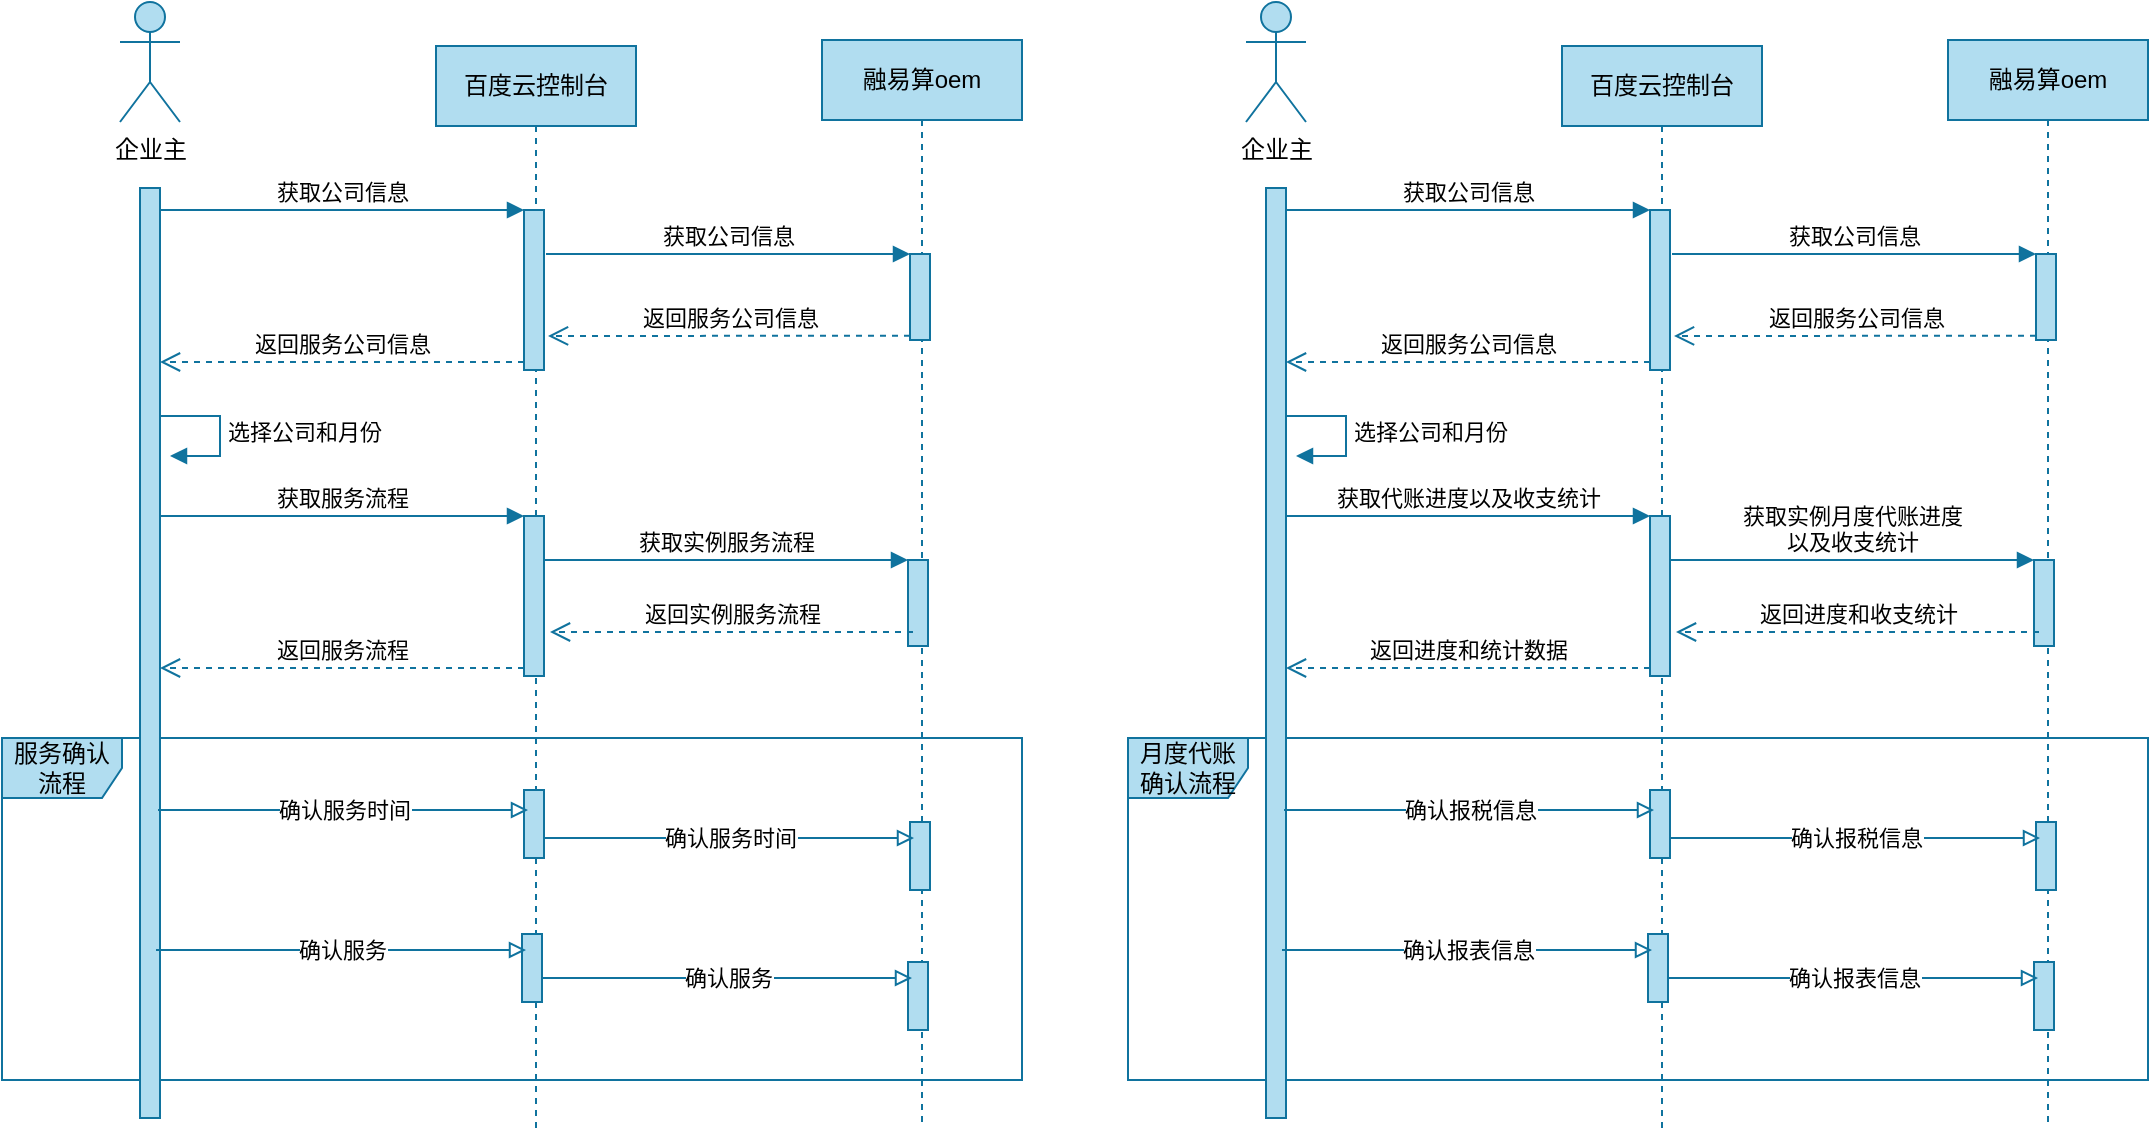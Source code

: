 <mxfile version="14.5.0" type="github">
  <diagram id="pdiUcYmV41l5lF85I3fY" name="第 1 页">
    <mxGraphModel dx="2435" dy="1243" grid="0" gridSize="10" guides="1" tooltips="1" connect="1" arrows="1" fold="1" page="0" pageScale="1" pageWidth="827" pageHeight="1169" math="0" shadow="0">
      <root>
        <mxCell id="0" />
        <mxCell id="1" parent="0" />
        <mxCell id="1grWuq6EI6ZFpnW52qJH-55" value="服务确认流程" style="shape=umlFrame;whiteSpace=wrap;html=1;fillColor=#b1ddf0;strokeColor=#10739e;" vertex="1" parent="1">
          <mxGeometry x="-756" y="159" width="510" height="171" as="geometry" />
        </mxCell>
        <mxCell id="1grWuq6EI6ZFpnW52qJH-82" value="月度代账确认流程" style="shape=umlFrame;whiteSpace=wrap;html=1;fillColor=#b1ddf0;strokeColor=#10739e;" vertex="1" parent="1">
          <mxGeometry x="-193" y="159" width="510" height="171" as="geometry" />
        </mxCell>
        <mxCell id="1grWuq6EI6ZFpnW52qJH-1" value="&lt;font color=&quot;#000000&quot;&gt;百度云控制台&lt;br&gt;&lt;/font&gt;" style="shape=umlLifeline;perimeter=lifelinePerimeter;whiteSpace=wrap;html=1;container=1;collapsible=0;recursiveResize=0;outlineConnect=0;fillColor=#b1ddf0;strokeColor=#10739e;" vertex="1" parent="1">
          <mxGeometry x="-539" y="-187" width="100" height="543" as="geometry" />
        </mxCell>
        <mxCell id="1grWuq6EI6ZFpnW52qJH-29" value="" style="html=1;points=[];perimeter=orthogonalPerimeter;fillColor=#b1ddf0;strokeColor=#10739e;" vertex="1" parent="1grWuq6EI6ZFpnW52qJH-1">
          <mxGeometry x="44" y="82" width="10" height="80" as="geometry" />
        </mxCell>
        <mxCell id="1grWuq6EI6ZFpnW52qJH-47" value="" style="html=1;points=[];perimeter=orthogonalPerimeter;fillColor=#b1ddf0;strokeColor=#10739e;" vertex="1" parent="1grWuq6EI6ZFpnW52qJH-1">
          <mxGeometry x="44" y="235" width="10" height="80" as="geometry" />
        </mxCell>
        <mxCell id="1grWuq6EI6ZFpnW52qJH-48" value="获取服务流程" style="html=1;verticalAlign=bottom;endArrow=block;entryX=0;entryY=0;fillColor=#b1ddf0;strokeColor=#10739e;" edge="1" parent="1grWuq6EI6ZFpnW52qJH-1" target="1grWuq6EI6ZFpnW52qJH-47">
          <mxGeometry relative="1" as="geometry">
            <mxPoint x="-138" y="235" as="sourcePoint" />
          </mxGeometry>
        </mxCell>
        <mxCell id="1grWuq6EI6ZFpnW52qJH-49" value="返回服务流程" style="html=1;verticalAlign=bottom;endArrow=open;dashed=1;endSize=8;exitX=0;exitY=0.95;fillColor=#b1ddf0;strokeColor=#10739e;" edge="1" parent="1grWuq6EI6ZFpnW52qJH-1" source="1grWuq6EI6ZFpnW52qJH-47">
          <mxGeometry relative="1" as="geometry">
            <mxPoint x="-138" y="311" as="targetPoint" />
          </mxGeometry>
        </mxCell>
        <mxCell id="1grWuq6EI6ZFpnW52qJH-14" value="" style="html=1;points=[];perimeter=orthogonalPerimeter;fillColor=#b1ddf0;strokeColor=#10739e;" vertex="1" parent="1grWuq6EI6ZFpnW52qJH-1">
          <mxGeometry x="44" y="372" width="10" height="34" as="geometry" />
        </mxCell>
        <mxCell id="1grWuq6EI6ZFpnW52qJH-3" value="企业主&lt;br&gt;" style="shape=umlActor;verticalLabelPosition=bottom;verticalAlign=top;html=1;fillColor=#b1ddf0;strokeColor=#10739e;" vertex="1" parent="1">
          <mxGeometry x="-697" y="-209" width="30" height="60" as="geometry" />
        </mxCell>
        <mxCell id="1grWuq6EI6ZFpnW52qJH-4" value="" style="html=1;points=[];perimeter=orthogonalPerimeter;fillColor=#b1ddf0;strokeColor=#10739e;" vertex="1" parent="1">
          <mxGeometry x="-687" y="-116" width="10" height="465" as="geometry" />
        </mxCell>
        <mxCell id="1grWuq6EI6ZFpnW52qJH-11" value="融易算oem" style="shape=umlLifeline;perimeter=lifelinePerimeter;whiteSpace=wrap;html=1;container=1;collapsible=0;recursiveResize=0;outlineConnect=0;fillColor=#b1ddf0;strokeColor=#10739e;" vertex="1" parent="1">
          <mxGeometry x="-346" y="-190" width="100" height="543" as="geometry" />
        </mxCell>
        <mxCell id="1grWuq6EI6ZFpnW52qJH-32" value="" style="html=1;points=[];perimeter=orthogonalPerimeter;fillColor=#b1ddf0;strokeColor=#10739e;" vertex="1" parent="1grWuq6EI6ZFpnW52qJH-11">
          <mxGeometry x="44" y="107" width="10" height="43" as="geometry" />
        </mxCell>
        <mxCell id="1grWuq6EI6ZFpnW52qJH-33" value="获取公司信息" style="html=1;verticalAlign=bottom;endArrow=block;entryX=0;entryY=0;fillColor=#b1ddf0;strokeColor=#10739e;" edge="1" parent="1grWuq6EI6ZFpnW52qJH-11" target="1grWuq6EI6ZFpnW52qJH-32">
          <mxGeometry relative="1" as="geometry">
            <mxPoint x="-138" y="107" as="sourcePoint" />
          </mxGeometry>
        </mxCell>
        <mxCell id="1grWuq6EI6ZFpnW52qJH-15" value="确认服务时间" style="endArrow=block;endFill=0;html=1;fillColor=#b1ddf0;strokeColor=#10739e;" edge="1" parent="1grWuq6EI6ZFpnW52qJH-11">
          <mxGeometry width="160" relative="1" as="geometry">
            <mxPoint x="-332" y="385" as="sourcePoint" />
            <mxPoint x="-147" y="385" as="targetPoint" />
            <Array as="points">
              <mxPoint x="-147" y="385" />
            </Array>
          </mxGeometry>
        </mxCell>
        <mxCell id="1grWuq6EI6ZFpnW52qJH-17" value="" style="html=1;points=[];perimeter=orthogonalPerimeter;fillColor=#b1ddf0;strokeColor=#10739e;" vertex="1" parent="1grWuq6EI6ZFpnW52qJH-11">
          <mxGeometry x="44" y="391" width="10" height="34" as="geometry" />
        </mxCell>
        <mxCell id="1grWuq6EI6ZFpnW52qJH-18" value="确认服务时间" style="endArrow=block;endFill=0;html=1;fillColor=#b1ddf0;strokeColor=#10739e;" edge="1" parent="1grWuq6EI6ZFpnW52qJH-11">
          <mxGeometry width="160" relative="1" as="geometry">
            <mxPoint x="-139" y="399" as="sourcePoint" />
            <mxPoint x="46" y="399" as="targetPoint" />
            <Array as="points">
              <mxPoint x="46" y="399" />
            </Array>
          </mxGeometry>
        </mxCell>
        <mxCell id="1grWuq6EI6ZFpnW52qJH-25" value="" style="html=1;points=[];perimeter=orthogonalPerimeter;fillColor=#b1ddf0;strokeColor=#10739e;" vertex="1" parent="1grWuq6EI6ZFpnW52qJH-11">
          <mxGeometry x="-150" y="447" width="10" height="34" as="geometry" />
        </mxCell>
        <mxCell id="1grWuq6EI6ZFpnW52qJH-26" value="确认服务" style="endArrow=block;endFill=0;html=1;fillColor=#b1ddf0;strokeColor=#10739e;" edge="1" parent="1grWuq6EI6ZFpnW52qJH-11">
          <mxGeometry width="160" relative="1" as="geometry">
            <mxPoint x="-333" y="455" as="sourcePoint" />
            <mxPoint x="-148" y="455" as="targetPoint" />
            <Array as="points">
              <mxPoint x="-148" y="455" />
            </Array>
          </mxGeometry>
        </mxCell>
        <mxCell id="1grWuq6EI6ZFpnW52qJH-27" value="" style="html=1;points=[];perimeter=orthogonalPerimeter;fillColor=#b1ddf0;strokeColor=#10739e;" vertex="1" parent="1grWuq6EI6ZFpnW52qJH-11">
          <mxGeometry x="43" y="461" width="10" height="34" as="geometry" />
        </mxCell>
        <mxCell id="1grWuq6EI6ZFpnW52qJH-28" value="确认服务" style="endArrow=block;endFill=0;html=1;fillColor=#b1ddf0;strokeColor=#10739e;" edge="1" parent="1grWuq6EI6ZFpnW52qJH-11">
          <mxGeometry width="160" relative="1" as="geometry">
            <mxPoint x="-140" y="469" as="sourcePoint" />
            <mxPoint x="45" y="469" as="targetPoint" />
            <Array as="points">
              <mxPoint x="45" y="469" />
            </Array>
          </mxGeometry>
        </mxCell>
        <mxCell id="1grWuq6EI6ZFpnW52qJH-50" value="" style="html=1;points=[];perimeter=orthogonalPerimeter;fillColor=#b1ddf0;strokeColor=#10739e;" vertex="1" parent="1grWuq6EI6ZFpnW52qJH-11">
          <mxGeometry x="43" y="260" width="10" height="43" as="geometry" />
        </mxCell>
        <mxCell id="1grWuq6EI6ZFpnW52qJH-51" value="获取实例服务流程" style="html=1;verticalAlign=bottom;endArrow=block;entryX=0;entryY=0;fillColor=#b1ddf0;strokeColor=#10739e;" edge="1" parent="1grWuq6EI6ZFpnW52qJH-11" target="1grWuq6EI6ZFpnW52qJH-50">
          <mxGeometry relative="1" as="geometry">
            <mxPoint x="-139" y="260" as="sourcePoint" />
          </mxGeometry>
        </mxCell>
        <mxCell id="1grWuq6EI6ZFpnW52qJH-20" value="选择公司和月份" style="edgeStyle=orthogonalEdgeStyle;html=1;align=left;spacingLeft=2;endArrow=block;rounded=0;entryX=1;entryY=0;fillColor=#b1ddf0;strokeColor=#10739e;" edge="1" parent="1">
          <mxGeometry relative="1" as="geometry">
            <mxPoint x="-677" y="-2" as="sourcePoint" />
            <Array as="points">
              <mxPoint x="-647" y="-2" />
            </Array>
            <mxPoint x="-672" y="18" as="targetPoint" />
          </mxGeometry>
        </mxCell>
        <mxCell id="1grWuq6EI6ZFpnW52qJH-30" value="获取公司信息" style="html=1;verticalAlign=bottom;endArrow=block;entryX=0;entryY=0;fillColor=#b1ddf0;strokeColor=#10739e;" edge="1" target="1grWuq6EI6ZFpnW52qJH-29" parent="1" source="1grWuq6EI6ZFpnW52qJH-4">
          <mxGeometry relative="1" as="geometry">
            <mxPoint x="-565" y="-105" as="sourcePoint" />
          </mxGeometry>
        </mxCell>
        <mxCell id="1grWuq6EI6ZFpnW52qJH-31" value="返回服务公司信息" style="html=1;verticalAlign=bottom;endArrow=open;dashed=1;endSize=8;exitX=0;exitY=0.95;fillColor=#b1ddf0;strokeColor=#10739e;" edge="1" source="1grWuq6EI6ZFpnW52qJH-29" parent="1" target="1grWuq6EI6ZFpnW52qJH-4">
          <mxGeometry relative="1" as="geometry">
            <mxPoint x="-565" y="-29" as="targetPoint" />
          </mxGeometry>
        </mxCell>
        <mxCell id="1grWuq6EI6ZFpnW52qJH-34" value="返回服务公司信息" style="html=1;verticalAlign=bottom;endArrow=open;dashed=1;endSize=8;exitX=0;exitY=0.95;fillColor=#b1ddf0;strokeColor=#10739e;" edge="1" parent="1" source="1grWuq6EI6ZFpnW52qJH-32">
          <mxGeometry relative="1" as="geometry">
            <mxPoint x="-483" y="-42" as="targetPoint" />
          </mxGeometry>
        </mxCell>
        <mxCell id="1grWuq6EI6ZFpnW52qJH-52" value="返回实例服务流程" style="html=1;verticalAlign=bottom;endArrow=open;dashed=1;endSize=8;exitX=0;exitY=0.95;fillColor=#b1ddf0;strokeColor=#10739e;" edge="1" parent="1">
          <mxGeometry relative="1" as="geometry">
            <mxPoint x="-482" y="106" as="targetPoint" />
            <mxPoint x="-300.5" y="106.0" as="sourcePoint" />
          </mxGeometry>
        </mxCell>
        <mxCell id="1grWuq6EI6ZFpnW52qJH-57" value="&lt;font color=&quot;#000000&quot;&gt;百度云控制台&lt;br&gt;&lt;/font&gt;" style="shape=umlLifeline;perimeter=lifelinePerimeter;whiteSpace=wrap;html=1;container=1;collapsible=0;recursiveResize=0;outlineConnect=0;fillColor=#b1ddf0;strokeColor=#10739e;" vertex="1" parent="1">
          <mxGeometry x="24" y="-187" width="100" height="543" as="geometry" />
        </mxCell>
        <mxCell id="1grWuq6EI6ZFpnW52qJH-58" value="" style="html=1;points=[];perimeter=orthogonalPerimeter;fillColor=#b1ddf0;strokeColor=#10739e;" vertex="1" parent="1grWuq6EI6ZFpnW52qJH-57">
          <mxGeometry x="44" y="82" width="10" height="80" as="geometry" />
        </mxCell>
        <mxCell id="1grWuq6EI6ZFpnW52qJH-59" value="" style="html=1;points=[];perimeter=orthogonalPerimeter;fillColor=#b1ddf0;strokeColor=#10739e;" vertex="1" parent="1grWuq6EI6ZFpnW52qJH-57">
          <mxGeometry x="44" y="235" width="10" height="80" as="geometry" />
        </mxCell>
        <mxCell id="1grWuq6EI6ZFpnW52qJH-60" value="&lt;br&gt;获取代账进度以及收支统计" style="html=1;verticalAlign=bottom;endArrow=block;entryX=0;entryY=0;fillColor=#b1ddf0;strokeColor=#10739e;" edge="1" parent="1grWuq6EI6ZFpnW52qJH-57" target="1grWuq6EI6ZFpnW52qJH-59">
          <mxGeometry relative="1" as="geometry">
            <mxPoint x="-138" y="235" as="sourcePoint" />
          </mxGeometry>
        </mxCell>
        <mxCell id="1grWuq6EI6ZFpnW52qJH-61" value="返回进度和统计数据" style="html=1;verticalAlign=bottom;endArrow=open;dashed=1;endSize=8;exitX=0;exitY=0.95;fillColor=#b1ddf0;strokeColor=#10739e;" edge="1" parent="1grWuq6EI6ZFpnW52qJH-57" source="1grWuq6EI6ZFpnW52qJH-59">
          <mxGeometry relative="1" as="geometry">
            <mxPoint x="-138" y="311" as="targetPoint" />
          </mxGeometry>
        </mxCell>
        <mxCell id="1grWuq6EI6ZFpnW52qJH-62" value="" style="html=1;points=[];perimeter=orthogonalPerimeter;fillColor=#b1ddf0;strokeColor=#10739e;" vertex="1" parent="1grWuq6EI6ZFpnW52qJH-57">
          <mxGeometry x="44" y="372" width="10" height="34" as="geometry" />
        </mxCell>
        <mxCell id="1grWuq6EI6ZFpnW52qJH-63" value="企业主&lt;br&gt;" style="shape=umlActor;verticalLabelPosition=bottom;verticalAlign=top;html=1;fillColor=#b1ddf0;strokeColor=#10739e;" vertex="1" parent="1">
          <mxGeometry x="-134" y="-209" width="30" height="60" as="geometry" />
        </mxCell>
        <mxCell id="1grWuq6EI6ZFpnW52qJH-64" value="" style="html=1;points=[];perimeter=orthogonalPerimeter;fillColor=#b1ddf0;strokeColor=#10739e;" vertex="1" parent="1">
          <mxGeometry x="-124" y="-116" width="10" height="465" as="geometry" />
        </mxCell>
        <mxCell id="1grWuq6EI6ZFpnW52qJH-65" value="融易算oem" style="shape=umlLifeline;perimeter=lifelinePerimeter;whiteSpace=wrap;html=1;container=1;collapsible=0;recursiveResize=0;outlineConnect=0;fillColor=#b1ddf0;strokeColor=#10739e;" vertex="1" parent="1">
          <mxGeometry x="217" y="-190" width="100" height="543" as="geometry" />
        </mxCell>
        <mxCell id="1grWuq6EI6ZFpnW52qJH-66" value="" style="html=1;points=[];perimeter=orthogonalPerimeter;fillColor=#b1ddf0;strokeColor=#10739e;" vertex="1" parent="1grWuq6EI6ZFpnW52qJH-65">
          <mxGeometry x="44" y="107" width="10" height="43" as="geometry" />
        </mxCell>
        <mxCell id="1grWuq6EI6ZFpnW52qJH-67" value="获取公司信息" style="html=1;verticalAlign=bottom;endArrow=block;entryX=0;entryY=0;fillColor=#b1ddf0;strokeColor=#10739e;" edge="1" parent="1grWuq6EI6ZFpnW52qJH-65" target="1grWuq6EI6ZFpnW52qJH-66">
          <mxGeometry relative="1" as="geometry">
            <mxPoint x="-138" y="107" as="sourcePoint" />
          </mxGeometry>
        </mxCell>
        <mxCell id="1grWuq6EI6ZFpnW52qJH-68" value="确认报税信息" style="endArrow=block;endFill=0;html=1;fillColor=#b1ddf0;strokeColor=#10739e;" edge="1" parent="1grWuq6EI6ZFpnW52qJH-65">
          <mxGeometry width="160" relative="1" as="geometry">
            <mxPoint x="-332" y="385" as="sourcePoint" />
            <mxPoint x="-147" y="385" as="targetPoint" />
            <Array as="points">
              <mxPoint x="-147" y="385" />
            </Array>
          </mxGeometry>
        </mxCell>
        <mxCell id="1grWuq6EI6ZFpnW52qJH-69" value="" style="html=1;points=[];perimeter=orthogonalPerimeter;fillColor=#b1ddf0;strokeColor=#10739e;" vertex="1" parent="1grWuq6EI6ZFpnW52qJH-65">
          <mxGeometry x="44" y="391" width="10" height="34" as="geometry" />
        </mxCell>
        <mxCell id="1grWuq6EI6ZFpnW52qJH-70" value="确认报税信息" style="endArrow=block;endFill=0;html=1;fillColor=#b1ddf0;strokeColor=#10739e;" edge="1" parent="1grWuq6EI6ZFpnW52qJH-65">
          <mxGeometry width="160" relative="1" as="geometry">
            <mxPoint x="-139" y="399" as="sourcePoint" />
            <mxPoint x="46" y="399" as="targetPoint" />
            <Array as="points">
              <mxPoint x="46" y="399" />
            </Array>
          </mxGeometry>
        </mxCell>
        <mxCell id="1grWuq6EI6ZFpnW52qJH-71" value="" style="html=1;points=[];perimeter=orthogonalPerimeter;fillColor=#b1ddf0;strokeColor=#10739e;" vertex="1" parent="1grWuq6EI6ZFpnW52qJH-65">
          <mxGeometry x="-150" y="447" width="10" height="34" as="geometry" />
        </mxCell>
        <mxCell id="1grWuq6EI6ZFpnW52qJH-72" value="确认报表信息" style="endArrow=block;endFill=0;html=1;fillColor=#b1ddf0;strokeColor=#10739e;" edge="1" parent="1grWuq6EI6ZFpnW52qJH-65">
          <mxGeometry width="160" relative="1" as="geometry">
            <mxPoint x="-333" y="455" as="sourcePoint" />
            <mxPoint x="-148" y="455" as="targetPoint" />
            <Array as="points">
              <mxPoint x="-148" y="455" />
            </Array>
          </mxGeometry>
        </mxCell>
        <mxCell id="1grWuq6EI6ZFpnW52qJH-73" value="" style="html=1;points=[];perimeter=orthogonalPerimeter;fillColor=#b1ddf0;strokeColor=#10739e;" vertex="1" parent="1grWuq6EI6ZFpnW52qJH-65">
          <mxGeometry x="43" y="461" width="10" height="34" as="geometry" />
        </mxCell>
        <mxCell id="1grWuq6EI6ZFpnW52qJH-74" value="确认报表信息" style="endArrow=block;endFill=0;html=1;fillColor=#b1ddf0;strokeColor=#10739e;" edge="1" parent="1grWuq6EI6ZFpnW52qJH-65">
          <mxGeometry width="160" relative="1" as="geometry">
            <mxPoint x="-140" y="469" as="sourcePoint" />
            <mxPoint x="45" y="469" as="targetPoint" />
            <Array as="points">
              <mxPoint x="45" y="469" />
            </Array>
          </mxGeometry>
        </mxCell>
        <mxCell id="1grWuq6EI6ZFpnW52qJH-75" value="" style="html=1;points=[];perimeter=orthogonalPerimeter;fillColor=#b1ddf0;strokeColor=#10739e;" vertex="1" parent="1grWuq6EI6ZFpnW52qJH-65">
          <mxGeometry x="43" y="260" width="10" height="43" as="geometry" />
        </mxCell>
        <mxCell id="1grWuq6EI6ZFpnW52qJH-76" value="获取实例月度代账进度&lt;br&gt;以及收支统计" style="html=1;verticalAlign=bottom;endArrow=block;entryX=0;entryY=0;fillColor=#b1ddf0;strokeColor=#10739e;" edge="1" parent="1grWuq6EI6ZFpnW52qJH-65" target="1grWuq6EI6ZFpnW52qJH-75">
          <mxGeometry relative="1" as="geometry">
            <mxPoint x="-139" y="260" as="sourcePoint" />
          </mxGeometry>
        </mxCell>
        <mxCell id="1grWuq6EI6ZFpnW52qJH-77" value="选择公司和月份" style="edgeStyle=orthogonalEdgeStyle;html=1;align=left;spacingLeft=2;endArrow=block;rounded=0;entryX=1;entryY=0;fillColor=#b1ddf0;strokeColor=#10739e;" edge="1" parent="1">
          <mxGeometry relative="1" as="geometry">
            <mxPoint x="-114" y="-2" as="sourcePoint" />
            <Array as="points">
              <mxPoint x="-84" y="-2" />
            </Array>
            <mxPoint x="-109" y="18" as="targetPoint" />
          </mxGeometry>
        </mxCell>
        <mxCell id="1grWuq6EI6ZFpnW52qJH-78" value="获取公司信息" style="html=1;verticalAlign=bottom;endArrow=block;entryX=0;entryY=0;fillColor=#b1ddf0;strokeColor=#10739e;" edge="1" parent="1" source="1grWuq6EI6ZFpnW52qJH-64" target="1grWuq6EI6ZFpnW52qJH-58">
          <mxGeometry relative="1" as="geometry">
            <mxPoint x="-2" y="-105" as="sourcePoint" />
          </mxGeometry>
        </mxCell>
        <mxCell id="1grWuq6EI6ZFpnW52qJH-79" value="返回服务公司信息" style="html=1;verticalAlign=bottom;endArrow=open;dashed=1;endSize=8;exitX=0;exitY=0.95;fillColor=#b1ddf0;strokeColor=#10739e;" edge="1" parent="1" source="1grWuq6EI6ZFpnW52qJH-58" target="1grWuq6EI6ZFpnW52qJH-64">
          <mxGeometry relative="1" as="geometry">
            <mxPoint x="-2" y="-29" as="targetPoint" />
          </mxGeometry>
        </mxCell>
        <mxCell id="1grWuq6EI6ZFpnW52qJH-80" value="返回服务公司信息" style="html=1;verticalAlign=bottom;endArrow=open;dashed=1;endSize=8;exitX=0;exitY=0.95;fillColor=#b1ddf0;strokeColor=#10739e;" edge="1" parent="1" source="1grWuq6EI6ZFpnW52qJH-66">
          <mxGeometry relative="1" as="geometry">
            <mxPoint x="80" y="-42" as="targetPoint" />
          </mxGeometry>
        </mxCell>
        <mxCell id="1grWuq6EI6ZFpnW52qJH-81" value="返回进度和收支统计" style="html=1;verticalAlign=bottom;endArrow=open;dashed=1;endSize=8;exitX=0;exitY=0.95;fillColor=#b1ddf0;strokeColor=#10739e;" edge="1" parent="1">
          <mxGeometry relative="1" as="geometry">
            <mxPoint x="81" y="106" as="targetPoint" />
            <mxPoint x="262.5" y="106" as="sourcePoint" />
          </mxGeometry>
        </mxCell>
      </root>
    </mxGraphModel>
  </diagram>
</mxfile>
